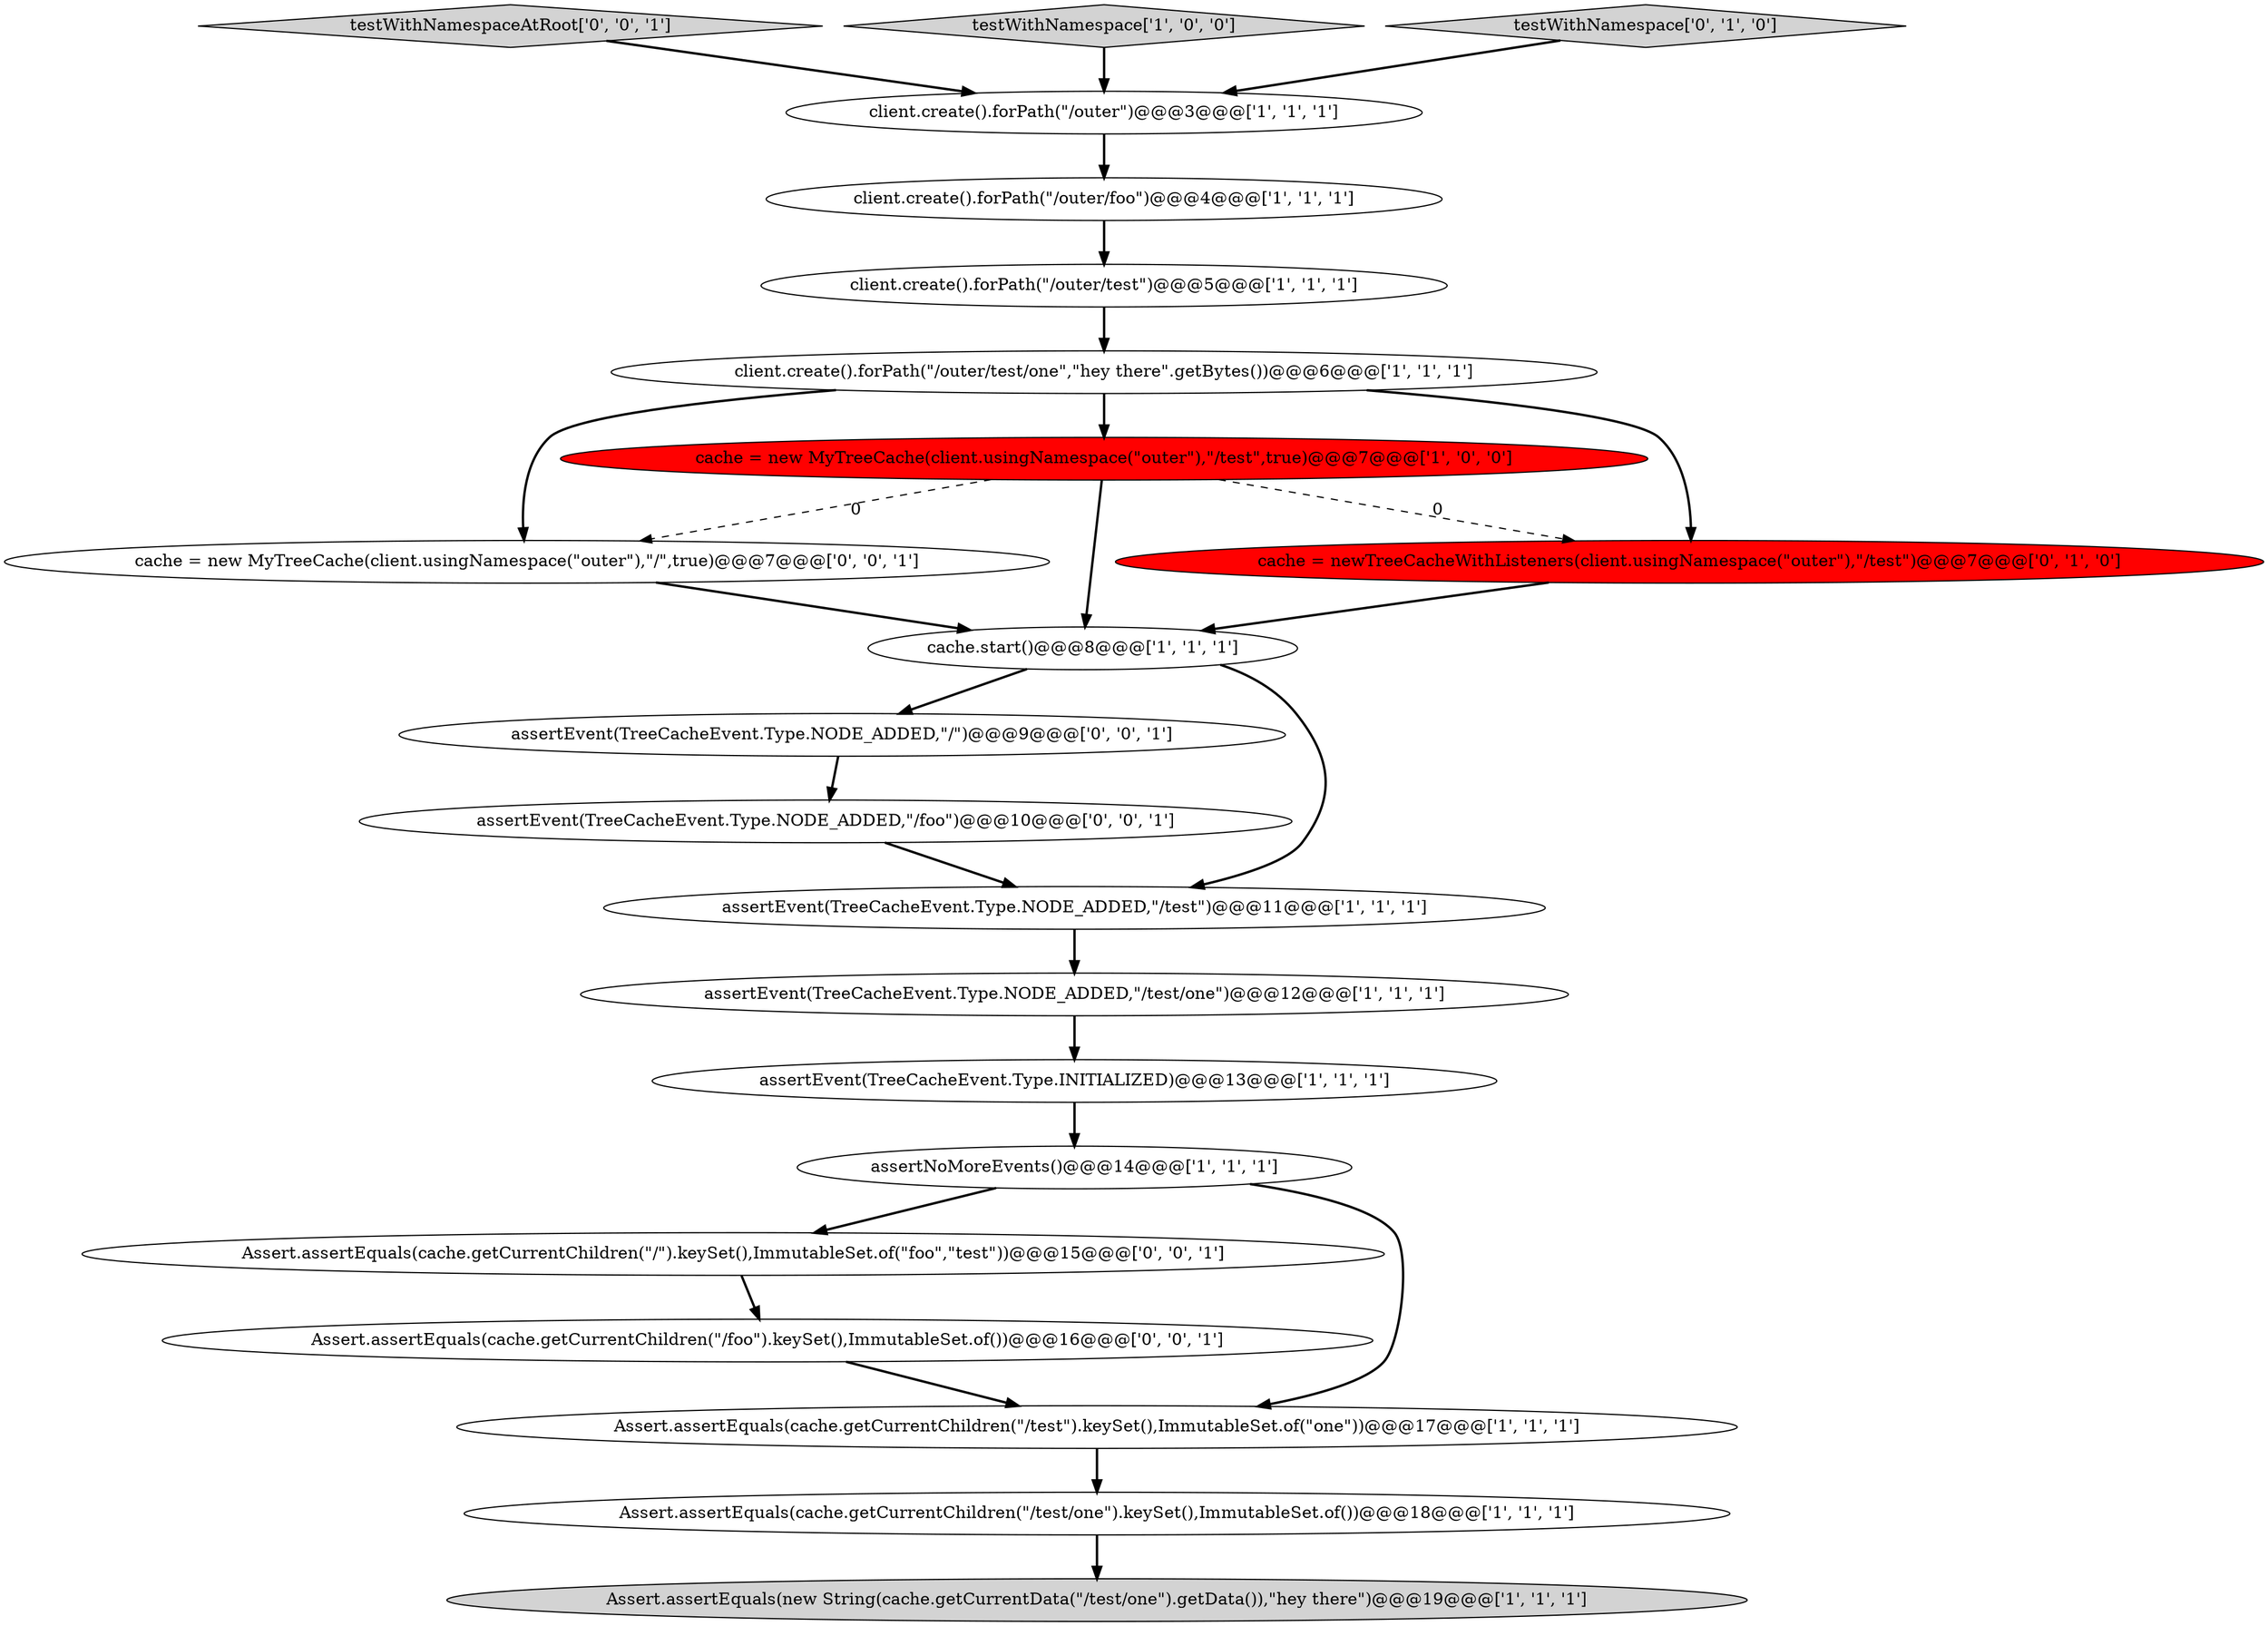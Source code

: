 digraph {
13 [style = filled, label = "assertEvent(TreeCacheEvent.Type.NODE_ADDED,\"/test/one\")@@@12@@@['1', '1', '1']", fillcolor = white, shape = ellipse image = "AAA0AAABBB1BBB"];
8 [style = filled, label = "client.create().forPath(\"/outer/foo\")@@@4@@@['1', '1', '1']", fillcolor = white, shape = ellipse image = "AAA0AAABBB1BBB"];
5 [style = filled, label = "client.create().forPath(\"/outer/test\")@@@5@@@['1', '1', '1']", fillcolor = white, shape = ellipse image = "AAA0AAABBB1BBB"];
12 [style = filled, label = "client.create().forPath(\"/outer\")@@@3@@@['1', '1', '1']", fillcolor = white, shape = ellipse image = "AAA0AAABBB1BBB"];
20 [style = filled, label = "Assert.assertEquals(cache.getCurrentChildren(\"/foo\").keySet(),ImmutableSet.of())@@@16@@@['0', '0', '1']", fillcolor = white, shape = ellipse image = "AAA0AAABBB3BBB"];
3 [style = filled, label = "client.create().forPath(\"/outer/test/one\",\"hey there\".getBytes())@@@6@@@['1', '1', '1']", fillcolor = white, shape = ellipse image = "AAA0AAABBB1BBB"];
10 [style = filled, label = "Assert.assertEquals(cache.getCurrentChildren(\"/test\").keySet(),ImmutableSet.of(\"one\"))@@@17@@@['1', '1', '1']", fillcolor = white, shape = ellipse image = "AAA0AAABBB1BBB"];
0 [style = filled, label = "assertEvent(TreeCacheEvent.Type.INITIALIZED)@@@13@@@['1', '1', '1']", fillcolor = white, shape = ellipse image = "AAA0AAABBB1BBB"];
19 [style = filled, label = "Assert.assertEquals(cache.getCurrentChildren(\"/\").keySet(),ImmutableSet.of(\"foo\",\"test\"))@@@15@@@['0', '0', '1']", fillcolor = white, shape = ellipse image = "AAA0AAABBB3BBB"];
21 [style = filled, label = "assertEvent(TreeCacheEvent.Type.NODE_ADDED,\"/foo\")@@@10@@@['0', '0', '1']", fillcolor = white, shape = ellipse image = "AAA0AAABBB3BBB"];
16 [style = filled, label = "assertEvent(TreeCacheEvent.Type.NODE_ADDED,\"/\")@@@9@@@['0', '0', '1']", fillcolor = white, shape = ellipse image = "AAA0AAABBB3BBB"];
1 [style = filled, label = "assertNoMoreEvents()@@@14@@@['1', '1', '1']", fillcolor = white, shape = ellipse image = "AAA0AAABBB1BBB"];
17 [style = filled, label = "testWithNamespaceAtRoot['0', '0', '1']", fillcolor = lightgray, shape = diamond image = "AAA0AAABBB3BBB"];
2 [style = filled, label = "cache = new MyTreeCache(client.usingNamespace(\"outer\"),\"/test\",true)@@@7@@@['1', '0', '0']", fillcolor = red, shape = ellipse image = "AAA1AAABBB1BBB"];
14 [style = filled, label = "cache = newTreeCacheWithListeners(client.usingNamespace(\"outer\"),\"/test\")@@@7@@@['0', '1', '0']", fillcolor = red, shape = ellipse image = "AAA1AAABBB2BBB"];
18 [style = filled, label = "cache = new MyTreeCache(client.usingNamespace(\"outer\"),\"/\",true)@@@7@@@['0', '0', '1']", fillcolor = white, shape = ellipse image = "AAA0AAABBB3BBB"];
9 [style = filled, label = "testWithNamespace['1', '0', '0']", fillcolor = lightgray, shape = diamond image = "AAA0AAABBB1BBB"];
4 [style = filled, label = "assertEvent(TreeCacheEvent.Type.NODE_ADDED,\"/test\")@@@11@@@['1', '1', '1']", fillcolor = white, shape = ellipse image = "AAA0AAABBB1BBB"];
6 [style = filled, label = "Assert.assertEquals(cache.getCurrentChildren(\"/test/one\").keySet(),ImmutableSet.of())@@@18@@@['1', '1', '1']", fillcolor = white, shape = ellipse image = "AAA0AAABBB1BBB"];
15 [style = filled, label = "testWithNamespace['0', '1', '0']", fillcolor = lightgray, shape = diamond image = "AAA0AAABBB2BBB"];
7 [style = filled, label = "cache.start()@@@8@@@['1', '1', '1']", fillcolor = white, shape = ellipse image = "AAA0AAABBB1BBB"];
11 [style = filled, label = "Assert.assertEquals(new String(cache.getCurrentData(\"/test/one\").getData()),\"hey there\")@@@19@@@['1', '1', '1']", fillcolor = lightgray, shape = ellipse image = "AAA0AAABBB1BBB"];
5->3 [style = bold, label=""];
19->20 [style = bold, label=""];
3->14 [style = bold, label=""];
4->13 [style = bold, label=""];
7->4 [style = bold, label=""];
10->6 [style = bold, label=""];
14->7 [style = bold, label=""];
20->10 [style = bold, label=""];
3->18 [style = bold, label=""];
17->12 [style = bold, label=""];
2->14 [style = dashed, label="0"];
3->2 [style = bold, label=""];
8->5 [style = bold, label=""];
12->8 [style = bold, label=""];
0->1 [style = bold, label=""];
16->21 [style = bold, label=""];
6->11 [style = bold, label=""];
7->16 [style = bold, label=""];
2->18 [style = dashed, label="0"];
15->12 [style = bold, label=""];
9->12 [style = bold, label=""];
2->7 [style = bold, label=""];
18->7 [style = bold, label=""];
1->19 [style = bold, label=""];
1->10 [style = bold, label=""];
13->0 [style = bold, label=""];
21->4 [style = bold, label=""];
}

